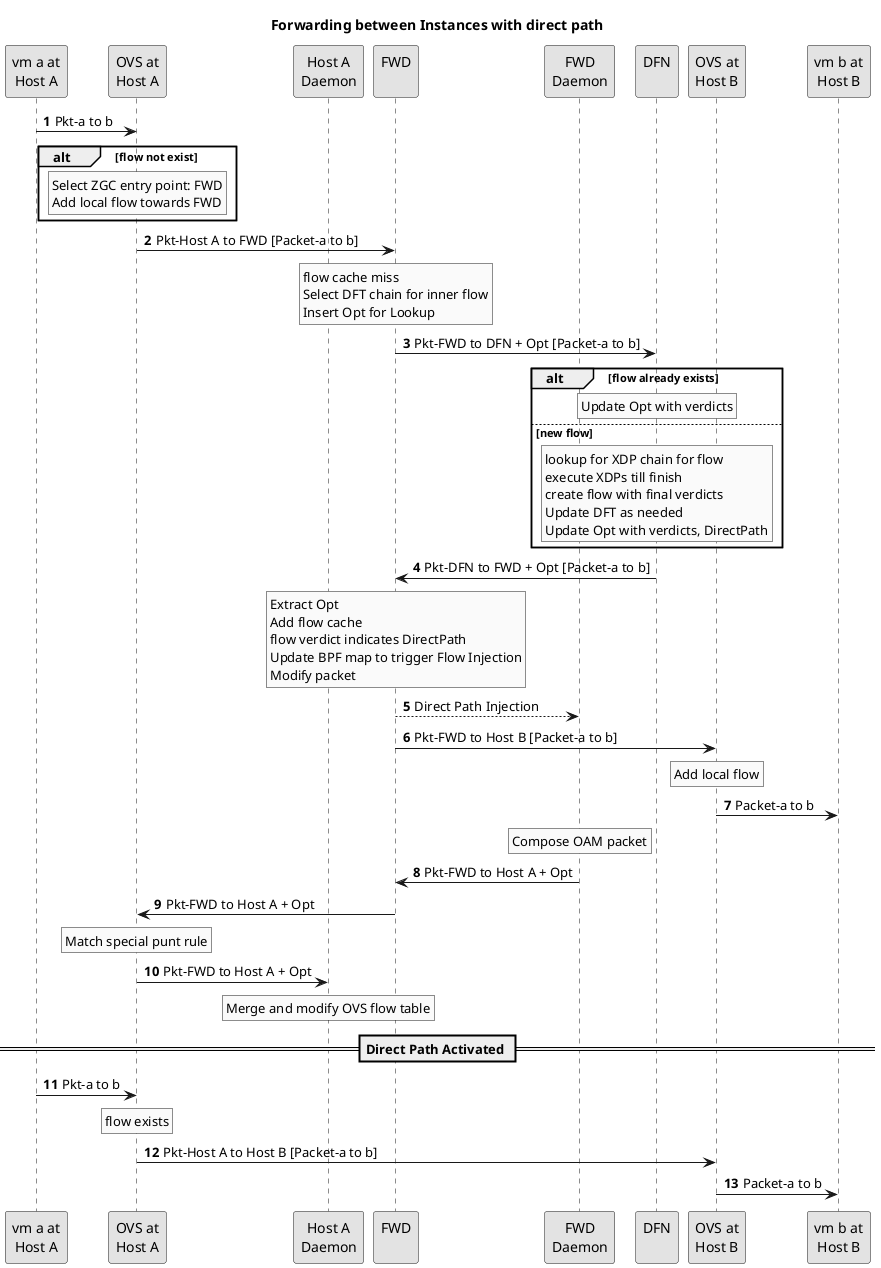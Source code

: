 @startuml

' SPDX-License-Identifier: MIT
' Copyright (c) 2020 The Authors.

' Authors: Bin Liang

' Permission is hereby granted, free of charge, to any person obtaining a copy
' of this software and associated documentation files (the "Software"), to deal
' in the Software without restriction, including without limitation the rights
' to use, copy, modify, merge, publish, distribute, sublicense, and/or sell
' copies of the Software, and to permit persons to whom the Software is
' furnished to do so, subject to the following conditions:The above copyright
' notice and this permission notice shall be included in all copies or
' substantial portions of the Software.THE SOFTWARE IS PROVIDED "AS IS",
' WITHOUT WARRANTY OF ANY KIND, EXPRESS OR IMPLIED, INCLUDING BUT NOT LIMITED
' TO THE WARRANTIES OF MERCHANTABILITY, FITNESS FOR A PARTICULAR PURPOSE AND
' NONINFRINGEMENT. IN NO EVENT SHALL THE AUTHORS OR COPYRIGHT HOLDERS BE LIABLE
' FOR ANY CLAIM, DAMAGES OR OTHER LIABILITY, WHETHER IN AN ACTION OF CONTRACT,
' TORT OR OTHERWISE, ARISING FROM, OUT OF OR IN CONNECTION WITH THE SOFTWARE OR
' THE USE OR OTHER DEALINGS IN THE SOFTWARE.

title Forwarding between Instances with direct path
skinparam monochrome true
autonumber

participant "vm a at\nHost A" as a
participant "OVS at\nHost A" as oa
participant "Host A\nDaemon" as DA
participant "FWD\n" as FWD
participant "FWD\nDaemon" as DM
participant "DFN\n" as DFN
participant "OVS at\nHost B" as ob
participant "vm b at\nHost B" as b

a -> oa: Pkt-a to b
alt flow not exist
    rnote over oa
        Select ZGC entry point: FWD
        Add local flow towards FWD
    endrnote
end
oa -> FWD: Pkt-Host A to FWD [Packet-a to b]

rnote over FWD
    flow cache miss
    Select DFT chain for inner flow
    Insert Opt for Lookup
endrnote
FWD -> DFN: Pkt-FWD to DFN + Opt [Packet-a to b]
alt flow already exists
    rnote over DFN
        Update Opt with verdicts
    endrnote
else new flow
    rnote over DFN
        lookup for XDP chain for flow
        execute XDPs till finish
        create flow with final verdicts
        Update DFT as needed
        Update Opt with verdicts, DirectPath
    endrnote
end
DFN -> FWD: Pkt-DFN to FWD + Opt [Packet-a to b]
rnote over FWD
    Extract Opt
    Add flow cache
    flow verdict indicates DirectPath
    Update BPF map to trigger Flow Injection
    Modify packet
endrnote
FWD --> DM: Direct Path Injection
FWD -> ob: Pkt-FWD to Host B [Packet-a to b]
rnote over ob
    Add local flow
endrnote
ob -> b: Packet-a to b

rnote over DM
    Compose OAM packet
endrnote
DM -> FWD: Pkt-FWD to Host A + Opt
FWD -> oa: Pkt-FWD to Host A + Opt
rnote over oa
    Match special punt rule
endrnote
oa -> DA: Pkt-FWD to Host A + Opt
rnote over DA
    Merge and modify OVS flow table
endrnote
== Direct Path Activated ==
a -> oa: Pkt-a to b
rnote over oa
    flow exists
endrnote
oa -> ob: Pkt-Host A to Host B [Packet-a to b]
ob -> b: Packet-a to b

@enduml